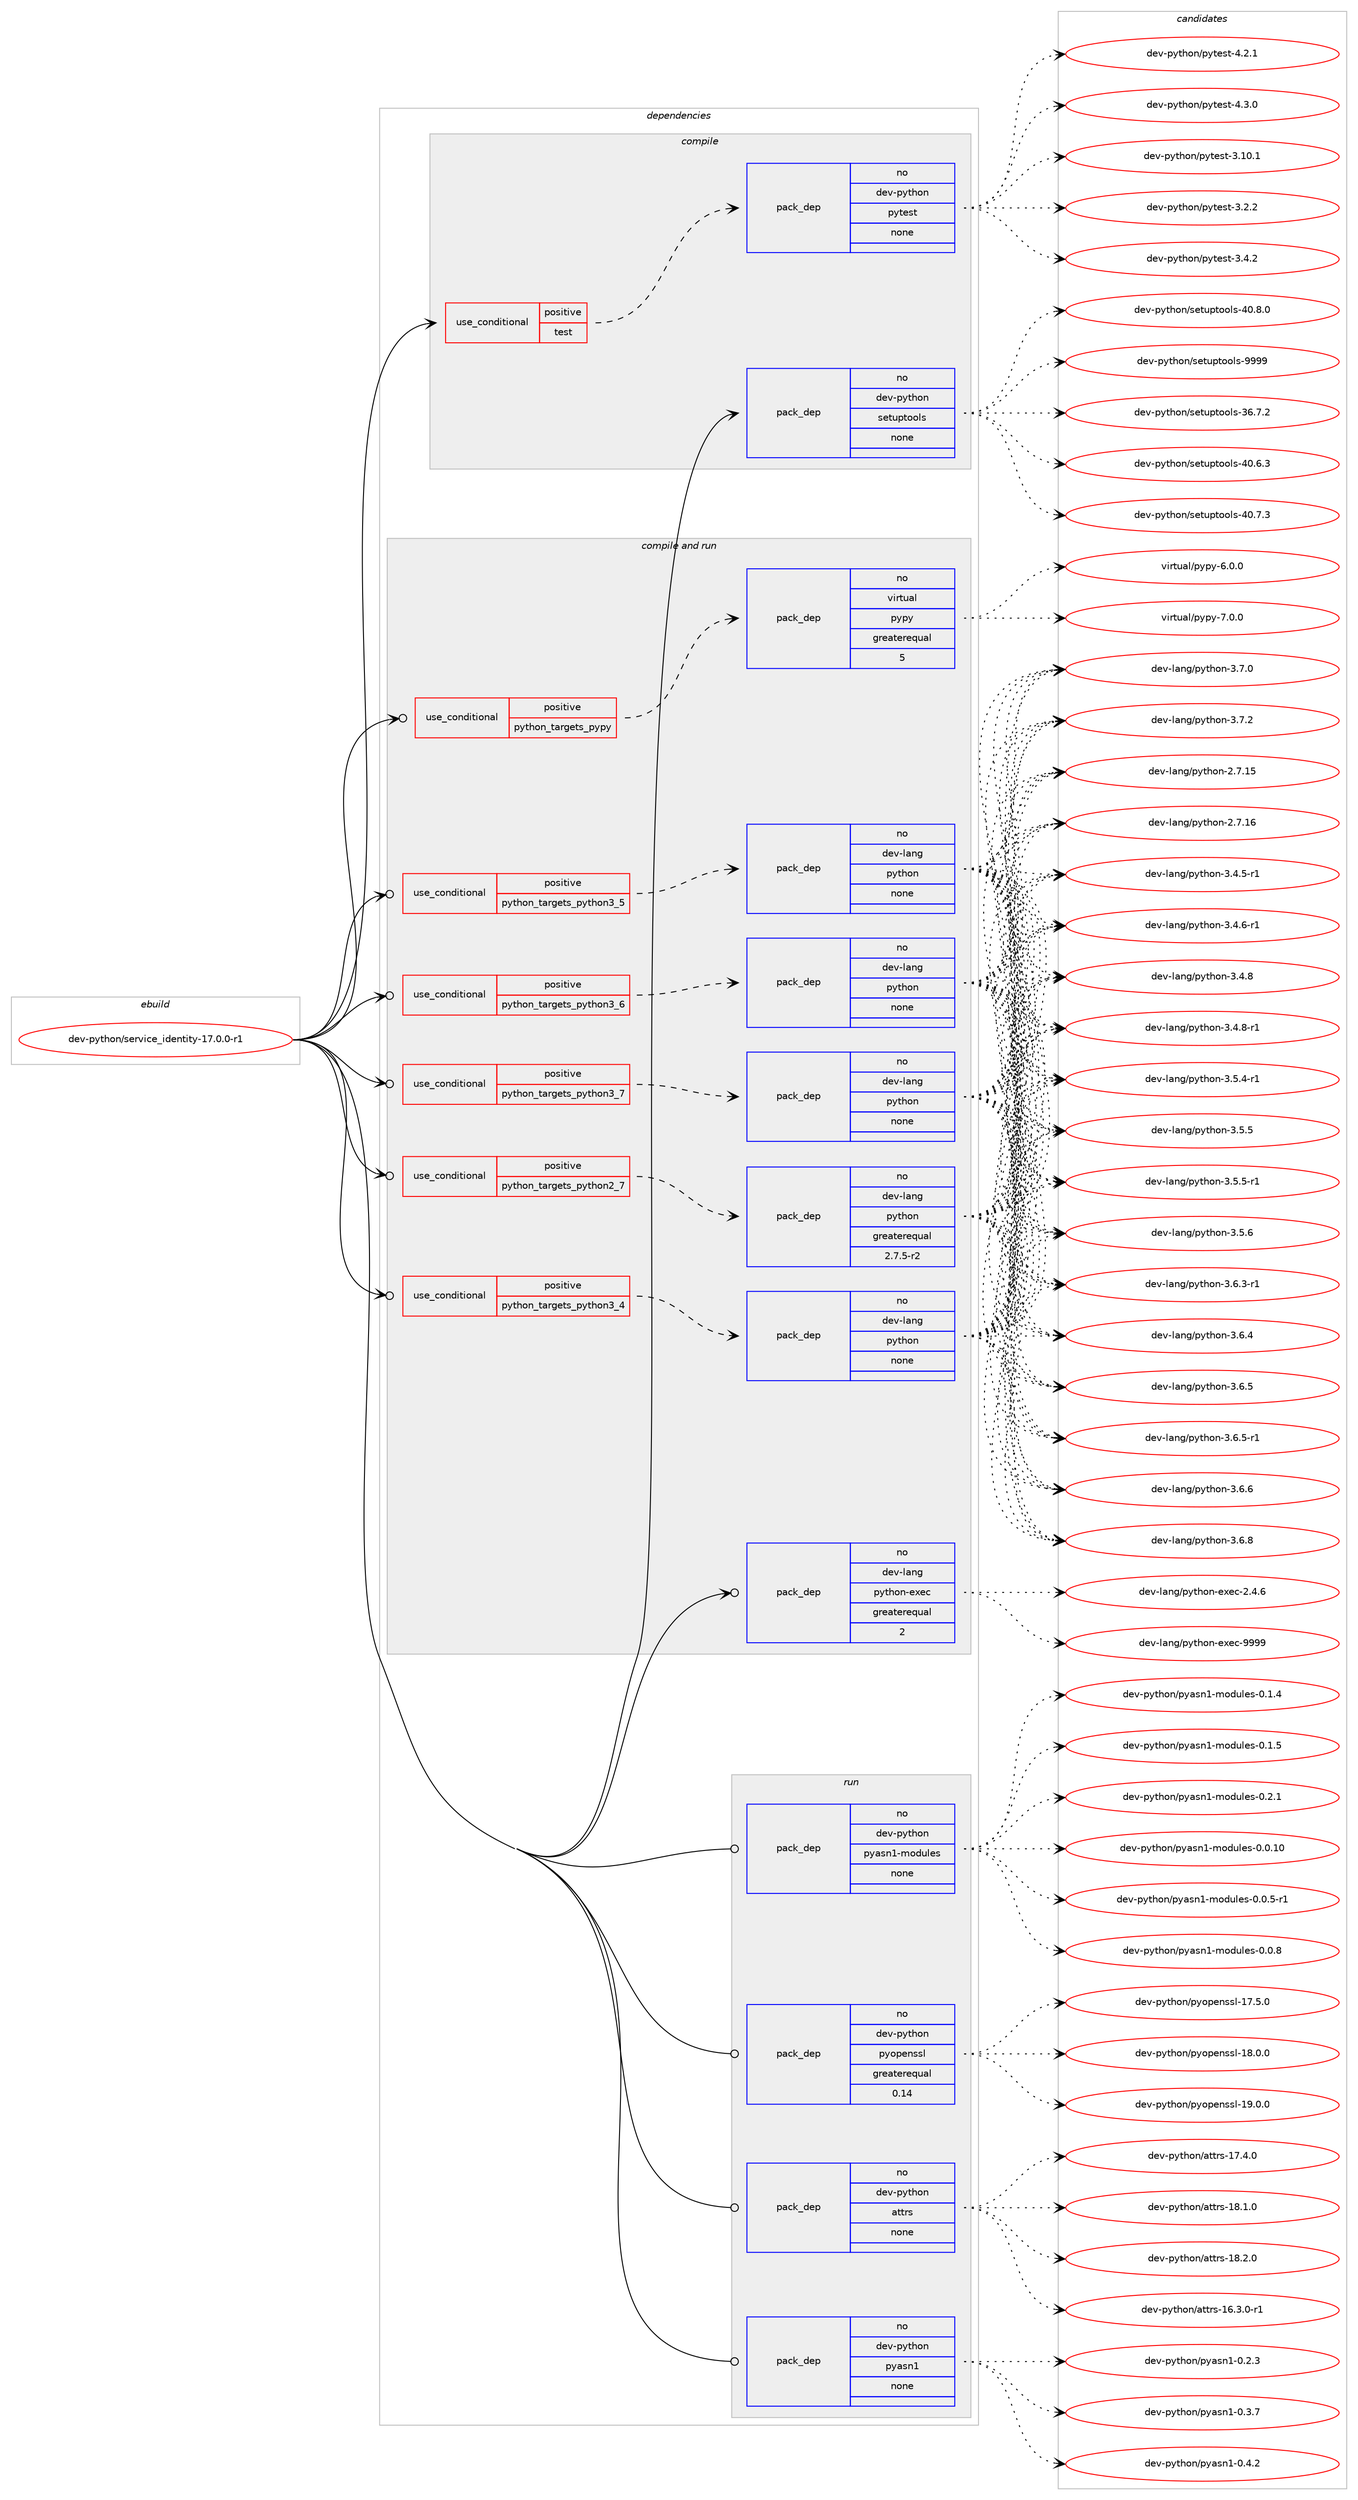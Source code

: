 digraph prolog {

# *************
# Graph options
# *************

newrank=true;
concentrate=true;
compound=true;
graph [rankdir=LR,fontname=Helvetica,fontsize=10,ranksep=1.5];#, ranksep=2.5, nodesep=0.2];
edge  [arrowhead=vee];
node  [fontname=Helvetica,fontsize=10];

# **********
# The ebuild
# **********

subgraph cluster_leftcol {
color=gray;
rank=same;
label=<<i>ebuild</i>>;
id [label="dev-python/service_identity-17.0.0-r1", color=red, width=4, href="../dev-python/service_identity-17.0.0-r1.svg"];
}

# ****************
# The dependencies
# ****************

subgraph cluster_midcol {
color=gray;
label=<<i>dependencies</i>>;
subgraph cluster_compile {
fillcolor="#eeeeee";
style=filled;
label=<<i>compile</i>>;
subgraph cond384408 {
dependency1440677 [label=<<TABLE BORDER="0" CELLBORDER="1" CELLSPACING="0" CELLPADDING="4"><TR><TD ROWSPAN="3" CELLPADDING="10">use_conditional</TD></TR><TR><TD>positive</TD></TR><TR><TD>test</TD></TR></TABLE>>, shape=none, color=red];
subgraph pack1032907 {
dependency1440678 [label=<<TABLE BORDER="0" CELLBORDER="1" CELLSPACING="0" CELLPADDING="4" WIDTH="220"><TR><TD ROWSPAN="6" CELLPADDING="30">pack_dep</TD></TR><TR><TD WIDTH="110">no</TD></TR><TR><TD>dev-python</TD></TR><TR><TD>pytest</TD></TR><TR><TD>none</TD></TR><TR><TD></TD></TR></TABLE>>, shape=none, color=blue];
}
dependency1440677:e -> dependency1440678:w [weight=20,style="dashed",arrowhead="vee"];
}
id:e -> dependency1440677:w [weight=20,style="solid",arrowhead="vee"];
subgraph pack1032908 {
dependency1440679 [label=<<TABLE BORDER="0" CELLBORDER="1" CELLSPACING="0" CELLPADDING="4" WIDTH="220"><TR><TD ROWSPAN="6" CELLPADDING="30">pack_dep</TD></TR><TR><TD WIDTH="110">no</TD></TR><TR><TD>dev-python</TD></TR><TR><TD>setuptools</TD></TR><TR><TD>none</TD></TR><TR><TD></TD></TR></TABLE>>, shape=none, color=blue];
}
id:e -> dependency1440679:w [weight=20,style="solid",arrowhead="vee"];
}
subgraph cluster_compileandrun {
fillcolor="#eeeeee";
style=filled;
label=<<i>compile and run</i>>;
subgraph cond384409 {
dependency1440680 [label=<<TABLE BORDER="0" CELLBORDER="1" CELLSPACING="0" CELLPADDING="4"><TR><TD ROWSPAN="3" CELLPADDING="10">use_conditional</TD></TR><TR><TD>positive</TD></TR><TR><TD>python_targets_pypy</TD></TR></TABLE>>, shape=none, color=red];
subgraph pack1032909 {
dependency1440681 [label=<<TABLE BORDER="0" CELLBORDER="1" CELLSPACING="0" CELLPADDING="4" WIDTH="220"><TR><TD ROWSPAN="6" CELLPADDING="30">pack_dep</TD></TR><TR><TD WIDTH="110">no</TD></TR><TR><TD>virtual</TD></TR><TR><TD>pypy</TD></TR><TR><TD>greaterequal</TD></TR><TR><TD>5</TD></TR></TABLE>>, shape=none, color=blue];
}
dependency1440680:e -> dependency1440681:w [weight=20,style="dashed",arrowhead="vee"];
}
id:e -> dependency1440680:w [weight=20,style="solid",arrowhead="odotvee"];
subgraph cond384410 {
dependency1440682 [label=<<TABLE BORDER="0" CELLBORDER="1" CELLSPACING="0" CELLPADDING="4"><TR><TD ROWSPAN="3" CELLPADDING="10">use_conditional</TD></TR><TR><TD>positive</TD></TR><TR><TD>python_targets_python2_7</TD></TR></TABLE>>, shape=none, color=red];
subgraph pack1032910 {
dependency1440683 [label=<<TABLE BORDER="0" CELLBORDER="1" CELLSPACING="0" CELLPADDING="4" WIDTH="220"><TR><TD ROWSPAN="6" CELLPADDING="30">pack_dep</TD></TR><TR><TD WIDTH="110">no</TD></TR><TR><TD>dev-lang</TD></TR><TR><TD>python</TD></TR><TR><TD>greaterequal</TD></TR><TR><TD>2.7.5-r2</TD></TR></TABLE>>, shape=none, color=blue];
}
dependency1440682:e -> dependency1440683:w [weight=20,style="dashed",arrowhead="vee"];
}
id:e -> dependency1440682:w [weight=20,style="solid",arrowhead="odotvee"];
subgraph cond384411 {
dependency1440684 [label=<<TABLE BORDER="0" CELLBORDER="1" CELLSPACING="0" CELLPADDING="4"><TR><TD ROWSPAN="3" CELLPADDING="10">use_conditional</TD></TR><TR><TD>positive</TD></TR><TR><TD>python_targets_python3_4</TD></TR></TABLE>>, shape=none, color=red];
subgraph pack1032911 {
dependency1440685 [label=<<TABLE BORDER="0" CELLBORDER="1" CELLSPACING="0" CELLPADDING="4" WIDTH="220"><TR><TD ROWSPAN="6" CELLPADDING="30">pack_dep</TD></TR><TR><TD WIDTH="110">no</TD></TR><TR><TD>dev-lang</TD></TR><TR><TD>python</TD></TR><TR><TD>none</TD></TR><TR><TD></TD></TR></TABLE>>, shape=none, color=blue];
}
dependency1440684:e -> dependency1440685:w [weight=20,style="dashed",arrowhead="vee"];
}
id:e -> dependency1440684:w [weight=20,style="solid",arrowhead="odotvee"];
subgraph cond384412 {
dependency1440686 [label=<<TABLE BORDER="0" CELLBORDER="1" CELLSPACING="0" CELLPADDING="4"><TR><TD ROWSPAN="3" CELLPADDING="10">use_conditional</TD></TR><TR><TD>positive</TD></TR><TR><TD>python_targets_python3_5</TD></TR></TABLE>>, shape=none, color=red];
subgraph pack1032912 {
dependency1440687 [label=<<TABLE BORDER="0" CELLBORDER="1" CELLSPACING="0" CELLPADDING="4" WIDTH="220"><TR><TD ROWSPAN="6" CELLPADDING="30">pack_dep</TD></TR><TR><TD WIDTH="110">no</TD></TR><TR><TD>dev-lang</TD></TR><TR><TD>python</TD></TR><TR><TD>none</TD></TR><TR><TD></TD></TR></TABLE>>, shape=none, color=blue];
}
dependency1440686:e -> dependency1440687:w [weight=20,style="dashed",arrowhead="vee"];
}
id:e -> dependency1440686:w [weight=20,style="solid",arrowhead="odotvee"];
subgraph cond384413 {
dependency1440688 [label=<<TABLE BORDER="0" CELLBORDER="1" CELLSPACING="0" CELLPADDING="4"><TR><TD ROWSPAN="3" CELLPADDING="10">use_conditional</TD></TR><TR><TD>positive</TD></TR><TR><TD>python_targets_python3_6</TD></TR></TABLE>>, shape=none, color=red];
subgraph pack1032913 {
dependency1440689 [label=<<TABLE BORDER="0" CELLBORDER="1" CELLSPACING="0" CELLPADDING="4" WIDTH="220"><TR><TD ROWSPAN="6" CELLPADDING="30">pack_dep</TD></TR><TR><TD WIDTH="110">no</TD></TR><TR><TD>dev-lang</TD></TR><TR><TD>python</TD></TR><TR><TD>none</TD></TR><TR><TD></TD></TR></TABLE>>, shape=none, color=blue];
}
dependency1440688:e -> dependency1440689:w [weight=20,style="dashed",arrowhead="vee"];
}
id:e -> dependency1440688:w [weight=20,style="solid",arrowhead="odotvee"];
subgraph cond384414 {
dependency1440690 [label=<<TABLE BORDER="0" CELLBORDER="1" CELLSPACING="0" CELLPADDING="4"><TR><TD ROWSPAN="3" CELLPADDING="10">use_conditional</TD></TR><TR><TD>positive</TD></TR><TR><TD>python_targets_python3_7</TD></TR></TABLE>>, shape=none, color=red];
subgraph pack1032914 {
dependency1440691 [label=<<TABLE BORDER="0" CELLBORDER="1" CELLSPACING="0" CELLPADDING="4" WIDTH="220"><TR><TD ROWSPAN="6" CELLPADDING="30">pack_dep</TD></TR><TR><TD WIDTH="110">no</TD></TR><TR><TD>dev-lang</TD></TR><TR><TD>python</TD></TR><TR><TD>none</TD></TR><TR><TD></TD></TR></TABLE>>, shape=none, color=blue];
}
dependency1440690:e -> dependency1440691:w [weight=20,style="dashed",arrowhead="vee"];
}
id:e -> dependency1440690:w [weight=20,style="solid",arrowhead="odotvee"];
subgraph pack1032915 {
dependency1440692 [label=<<TABLE BORDER="0" CELLBORDER="1" CELLSPACING="0" CELLPADDING="4" WIDTH="220"><TR><TD ROWSPAN="6" CELLPADDING="30">pack_dep</TD></TR><TR><TD WIDTH="110">no</TD></TR><TR><TD>dev-lang</TD></TR><TR><TD>python-exec</TD></TR><TR><TD>greaterequal</TD></TR><TR><TD>2</TD></TR></TABLE>>, shape=none, color=blue];
}
id:e -> dependency1440692:w [weight=20,style="solid",arrowhead="odotvee"];
}
subgraph cluster_run {
fillcolor="#eeeeee";
style=filled;
label=<<i>run</i>>;
subgraph pack1032916 {
dependency1440693 [label=<<TABLE BORDER="0" CELLBORDER="1" CELLSPACING="0" CELLPADDING="4" WIDTH="220"><TR><TD ROWSPAN="6" CELLPADDING="30">pack_dep</TD></TR><TR><TD WIDTH="110">no</TD></TR><TR><TD>dev-python</TD></TR><TR><TD>attrs</TD></TR><TR><TD>none</TD></TR><TR><TD></TD></TR></TABLE>>, shape=none, color=blue];
}
id:e -> dependency1440693:w [weight=20,style="solid",arrowhead="odot"];
subgraph pack1032917 {
dependency1440694 [label=<<TABLE BORDER="0" CELLBORDER="1" CELLSPACING="0" CELLPADDING="4" WIDTH="220"><TR><TD ROWSPAN="6" CELLPADDING="30">pack_dep</TD></TR><TR><TD WIDTH="110">no</TD></TR><TR><TD>dev-python</TD></TR><TR><TD>pyasn1</TD></TR><TR><TD>none</TD></TR><TR><TD></TD></TR></TABLE>>, shape=none, color=blue];
}
id:e -> dependency1440694:w [weight=20,style="solid",arrowhead="odot"];
subgraph pack1032918 {
dependency1440695 [label=<<TABLE BORDER="0" CELLBORDER="1" CELLSPACING="0" CELLPADDING="4" WIDTH="220"><TR><TD ROWSPAN="6" CELLPADDING="30">pack_dep</TD></TR><TR><TD WIDTH="110">no</TD></TR><TR><TD>dev-python</TD></TR><TR><TD>pyasn1-modules</TD></TR><TR><TD>none</TD></TR><TR><TD></TD></TR></TABLE>>, shape=none, color=blue];
}
id:e -> dependency1440695:w [weight=20,style="solid",arrowhead="odot"];
subgraph pack1032919 {
dependency1440696 [label=<<TABLE BORDER="0" CELLBORDER="1" CELLSPACING="0" CELLPADDING="4" WIDTH="220"><TR><TD ROWSPAN="6" CELLPADDING="30">pack_dep</TD></TR><TR><TD WIDTH="110">no</TD></TR><TR><TD>dev-python</TD></TR><TR><TD>pyopenssl</TD></TR><TR><TD>greaterequal</TD></TR><TR><TD>0.14</TD></TR></TABLE>>, shape=none, color=blue];
}
id:e -> dependency1440696:w [weight=20,style="solid",arrowhead="odot"];
}
}

# **************
# The candidates
# **************

subgraph cluster_choices {
rank=same;
color=gray;
label=<<i>candidates</i>>;

subgraph choice1032907 {
color=black;
nodesep=1;
choice100101118451121211161041111104711212111610111511645514649484649 [label="dev-python/pytest-3.10.1", color=red, width=4,href="../dev-python/pytest-3.10.1.svg"];
choice1001011184511212111610411111047112121116101115116455146504650 [label="dev-python/pytest-3.2.2", color=red, width=4,href="../dev-python/pytest-3.2.2.svg"];
choice1001011184511212111610411111047112121116101115116455146524650 [label="dev-python/pytest-3.4.2", color=red, width=4,href="../dev-python/pytest-3.4.2.svg"];
choice1001011184511212111610411111047112121116101115116455246504649 [label="dev-python/pytest-4.2.1", color=red, width=4,href="../dev-python/pytest-4.2.1.svg"];
choice1001011184511212111610411111047112121116101115116455246514648 [label="dev-python/pytest-4.3.0", color=red, width=4,href="../dev-python/pytest-4.3.0.svg"];
dependency1440678:e -> choice100101118451121211161041111104711212111610111511645514649484649:w [style=dotted,weight="100"];
dependency1440678:e -> choice1001011184511212111610411111047112121116101115116455146504650:w [style=dotted,weight="100"];
dependency1440678:e -> choice1001011184511212111610411111047112121116101115116455146524650:w [style=dotted,weight="100"];
dependency1440678:e -> choice1001011184511212111610411111047112121116101115116455246504649:w [style=dotted,weight="100"];
dependency1440678:e -> choice1001011184511212111610411111047112121116101115116455246514648:w [style=dotted,weight="100"];
}
subgraph choice1032908 {
color=black;
nodesep=1;
choice100101118451121211161041111104711510111611711211611111110811545515446554650 [label="dev-python/setuptools-36.7.2", color=red, width=4,href="../dev-python/setuptools-36.7.2.svg"];
choice100101118451121211161041111104711510111611711211611111110811545524846544651 [label="dev-python/setuptools-40.6.3", color=red, width=4,href="../dev-python/setuptools-40.6.3.svg"];
choice100101118451121211161041111104711510111611711211611111110811545524846554651 [label="dev-python/setuptools-40.7.3", color=red, width=4,href="../dev-python/setuptools-40.7.3.svg"];
choice100101118451121211161041111104711510111611711211611111110811545524846564648 [label="dev-python/setuptools-40.8.0", color=red, width=4,href="../dev-python/setuptools-40.8.0.svg"];
choice10010111845112121116104111110471151011161171121161111111081154557575757 [label="dev-python/setuptools-9999", color=red, width=4,href="../dev-python/setuptools-9999.svg"];
dependency1440679:e -> choice100101118451121211161041111104711510111611711211611111110811545515446554650:w [style=dotted,weight="100"];
dependency1440679:e -> choice100101118451121211161041111104711510111611711211611111110811545524846544651:w [style=dotted,weight="100"];
dependency1440679:e -> choice100101118451121211161041111104711510111611711211611111110811545524846554651:w [style=dotted,weight="100"];
dependency1440679:e -> choice100101118451121211161041111104711510111611711211611111110811545524846564648:w [style=dotted,weight="100"];
dependency1440679:e -> choice10010111845112121116104111110471151011161171121161111111081154557575757:w [style=dotted,weight="100"];
}
subgraph choice1032909 {
color=black;
nodesep=1;
choice1181051141161179710847112121112121455446484648 [label="virtual/pypy-6.0.0", color=red, width=4,href="../virtual/pypy-6.0.0.svg"];
choice1181051141161179710847112121112121455546484648 [label="virtual/pypy-7.0.0", color=red, width=4,href="../virtual/pypy-7.0.0.svg"];
dependency1440681:e -> choice1181051141161179710847112121112121455446484648:w [style=dotted,weight="100"];
dependency1440681:e -> choice1181051141161179710847112121112121455546484648:w [style=dotted,weight="100"];
}
subgraph choice1032910 {
color=black;
nodesep=1;
choice10010111845108971101034711212111610411111045504655464953 [label="dev-lang/python-2.7.15", color=red, width=4,href="../dev-lang/python-2.7.15.svg"];
choice10010111845108971101034711212111610411111045504655464954 [label="dev-lang/python-2.7.16", color=red, width=4,href="../dev-lang/python-2.7.16.svg"];
choice1001011184510897110103471121211161041111104551465246534511449 [label="dev-lang/python-3.4.5-r1", color=red, width=4,href="../dev-lang/python-3.4.5-r1.svg"];
choice1001011184510897110103471121211161041111104551465246544511449 [label="dev-lang/python-3.4.6-r1", color=red, width=4,href="../dev-lang/python-3.4.6-r1.svg"];
choice100101118451089711010347112121116104111110455146524656 [label="dev-lang/python-3.4.8", color=red, width=4,href="../dev-lang/python-3.4.8.svg"];
choice1001011184510897110103471121211161041111104551465246564511449 [label="dev-lang/python-3.4.8-r1", color=red, width=4,href="../dev-lang/python-3.4.8-r1.svg"];
choice1001011184510897110103471121211161041111104551465346524511449 [label="dev-lang/python-3.5.4-r1", color=red, width=4,href="../dev-lang/python-3.5.4-r1.svg"];
choice100101118451089711010347112121116104111110455146534653 [label="dev-lang/python-3.5.5", color=red, width=4,href="../dev-lang/python-3.5.5.svg"];
choice1001011184510897110103471121211161041111104551465346534511449 [label="dev-lang/python-3.5.5-r1", color=red, width=4,href="../dev-lang/python-3.5.5-r1.svg"];
choice100101118451089711010347112121116104111110455146534654 [label="dev-lang/python-3.5.6", color=red, width=4,href="../dev-lang/python-3.5.6.svg"];
choice1001011184510897110103471121211161041111104551465446514511449 [label="dev-lang/python-3.6.3-r1", color=red, width=4,href="../dev-lang/python-3.6.3-r1.svg"];
choice100101118451089711010347112121116104111110455146544652 [label="dev-lang/python-3.6.4", color=red, width=4,href="../dev-lang/python-3.6.4.svg"];
choice100101118451089711010347112121116104111110455146544653 [label="dev-lang/python-3.6.5", color=red, width=4,href="../dev-lang/python-3.6.5.svg"];
choice1001011184510897110103471121211161041111104551465446534511449 [label="dev-lang/python-3.6.5-r1", color=red, width=4,href="../dev-lang/python-3.6.5-r1.svg"];
choice100101118451089711010347112121116104111110455146544654 [label="dev-lang/python-3.6.6", color=red, width=4,href="../dev-lang/python-3.6.6.svg"];
choice100101118451089711010347112121116104111110455146544656 [label="dev-lang/python-3.6.8", color=red, width=4,href="../dev-lang/python-3.6.8.svg"];
choice100101118451089711010347112121116104111110455146554648 [label="dev-lang/python-3.7.0", color=red, width=4,href="../dev-lang/python-3.7.0.svg"];
choice100101118451089711010347112121116104111110455146554650 [label="dev-lang/python-3.7.2", color=red, width=4,href="../dev-lang/python-3.7.2.svg"];
dependency1440683:e -> choice10010111845108971101034711212111610411111045504655464953:w [style=dotted,weight="100"];
dependency1440683:e -> choice10010111845108971101034711212111610411111045504655464954:w [style=dotted,weight="100"];
dependency1440683:e -> choice1001011184510897110103471121211161041111104551465246534511449:w [style=dotted,weight="100"];
dependency1440683:e -> choice1001011184510897110103471121211161041111104551465246544511449:w [style=dotted,weight="100"];
dependency1440683:e -> choice100101118451089711010347112121116104111110455146524656:w [style=dotted,weight="100"];
dependency1440683:e -> choice1001011184510897110103471121211161041111104551465246564511449:w [style=dotted,weight="100"];
dependency1440683:e -> choice1001011184510897110103471121211161041111104551465346524511449:w [style=dotted,weight="100"];
dependency1440683:e -> choice100101118451089711010347112121116104111110455146534653:w [style=dotted,weight="100"];
dependency1440683:e -> choice1001011184510897110103471121211161041111104551465346534511449:w [style=dotted,weight="100"];
dependency1440683:e -> choice100101118451089711010347112121116104111110455146534654:w [style=dotted,weight="100"];
dependency1440683:e -> choice1001011184510897110103471121211161041111104551465446514511449:w [style=dotted,weight="100"];
dependency1440683:e -> choice100101118451089711010347112121116104111110455146544652:w [style=dotted,weight="100"];
dependency1440683:e -> choice100101118451089711010347112121116104111110455146544653:w [style=dotted,weight="100"];
dependency1440683:e -> choice1001011184510897110103471121211161041111104551465446534511449:w [style=dotted,weight="100"];
dependency1440683:e -> choice100101118451089711010347112121116104111110455146544654:w [style=dotted,weight="100"];
dependency1440683:e -> choice100101118451089711010347112121116104111110455146544656:w [style=dotted,weight="100"];
dependency1440683:e -> choice100101118451089711010347112121116104111110455146554648:w [style=dotted,weight="100"];
dependency1440683:e -> choice100101118451089711010347112121116104111110455146554650:w [style=dotted,weight="100"];
}
subgraph choice1032911 {
color=black;
nodesep=1;
choice10010111845108971101034711212111610411111045504655464953 [label="dev-lang/python-2.7.15", color=red, width=4,href="../dev-lang/python-2.7.15.svg"];
choice10010111845108971101034711212111610411111045504655464954 [label="dev-lang/python-2.7.16", color=red, width=4,href="../dev-lang/python-2.7.16.svg"];
choice1001011184510897110103471121211161041111104551465246534511449 [label="dev-lang/python-3.4.5-r1", color=red, width=4,href="../dev-lang/python-3.4.5-r1.svg"];
choice1001011184510897110103471121211161041111104551465246544511449 [label="dev-lang/python-3.4.6-r1", color=red, width=4,href="../dev-lang/python-3.4.6-r1.svg"];
choice100101118451089711010347112121116104111110455146524656 [label="dev-lang/python-3.4.8", color=red, width=4,href="../dev-lang/python-3.4.8.svg"];
choice1001011184510897110103471121211161041111104551465246564511449 [label="dev-lang/python-3.4.8-r1", color=red, width=4,href="../dev-lang/python-3.4.8-r1.svg"];
choice1001011184510897110103471121211161041111104551465346524511449 [label="dev-lang/python-3.5.4-r1", color=red, width=4,href="../dev-lang/python-3.5.4-r1.svg"];
choice100101118451089711010347112121116104111110455146534653 [label="dev-lang/python-3.5.5", color=red, width=4,href="../dev-lang/python-3.5.5.svg"];
choice1001011184510897110103471121211161041111104551465346534511449 [label="dev-lang/python-3.5.5-r1", color=red, width=4,href="../dev-lang/python-3.5.5-r1.svg"];
choice100101118451089711010347112121116104111110455146534654 [label="dev-lang/python-3.5.6", color=red, width=4,href="../dev-lang/python-3.5.6.svg"];
choice1001011184510897110103471121211161041111104551465446514511449 [label="dev-lang/python-3.6.3-r1", color=red, width=4,href="../dev-lang/python-3.6.3-r1.svg"];
choice100101118451089711010347112121116104111110455146544652 [label="dev-lang/python-3.6.4", color=red, width=4,href="../dev-lang/python-3.6.4.svg"];
choice100101118451089711010347112121116104111110455146544653 [label="dev-lang/python-3.6.5", color=red, width=4,href="../dev-lang/python-3.6.5.svg"];
choice1001011184510897110103471121211161041111104551465446534511449 [label="dev-lang/python-3.6.5-r1", color=red, width=4,href="../dev-lang/python-3.6.5-r1.svg"];
choice100101118451089711010347112121116104111110455146544654 [label="dev-lang/python-3.6.6", color=red, width=4,href="../dev-lang/python-3.6.6.svg"];
choice100101118451089711010347112121116104111110455146544656 [label="dev-lang/python-3.6.8", color=red, width=4,href="../dev-lang/python-3.6.8.svg"];
choice100101118451089711010347112121116104111110455146554648 [label="dev-lang/python-3.7.0", color=red, width=4,href="../dev-lang/python-3.7.0.svg"];
choice100101118451089711010347112121116104111110455146554650 [label="dev-lang/python-3.7.2", color=red, width=4,href="../dev-lang/python-3.7.2.svg"];
dependency1440685:e -> choice10010111845108971101034711212111610411111045504655464953:w [style=dotted,weight="100"];
dependency1440685:e -> choice10010111845108971101034711212111610411111045504655464954:w [style=dotted,weight="100"];
dependency1440685:e -> choice1001011184510897110103471121211161041111104551465246534511449:w [style=dotted,weight="100"];
dependency1440685:e -> choice1001011184510897110103471121211161041111104551465246544511449:w [style=dotted,weight="100"];
dependency1440685:e -> choice100101118451089711010347112121116104111110455146524656:w [style=dotted,weight="100"];
dependency1440685:e -> choice1001011184510897110103471121211161041111104551465246564511449:w [style=dotted,weight="100"];
dependency1440685:e -> choice1001011184510897110103471121211161041111104551465346524511449:w [style=dotted,weight="100"];
dependency1440685:e -> choice100101118451089711010347112121116104111110455146534653:w [style=dotted,weight="100"];
dependency1440685:e -> choice1001011184510897110103471121211161041111104551465346534511449:w [style=dotted,weight="100"];
dependency1440685:e -> choice100101118451089711010347112121116104111110455146534654:w [style=dotted,weight="100"];
dependency1440685:e -> choice1001011184510897110103471121211161041111104551465446514511449:w [style=dotted,weight="100"];
dependency1440685:e -> choice100101118451089711010347112121116104111110455146544652:w [style=dotted,weight="100"];
dependency1440685:e -> choice100101118451089711010347112121116104111110455146544653:w [style=dotted,weight="100"];
dependency1440685:e -> choice1001011184510897110103471121211161041111104551465446534511449:w [style=dotted,weight="100"];
dependency1440685:e -> choice100101118451089711010347112121116104111110455146544654:w [style=dotted,weight="100"];
dependency1440685:e -> choice100101118451089711010347112121116104111110455146544656:w [style=dotted,weight="100"];
dependency1440685:e -> choice100101118451089711010347112121116104111110455146554648:w [style=dotted,weight="100"];
dependency1440685:e -> choice100101118451089711010347112121116104111110455146554650:w [style=dotted,weight="100"];
}
subgraph choice1032912 {
color=black;
nodesep=1;
choice10010111845108971101034711212111610411111045504655464953 [label="dev-lang/python-2.7.15", color=red, width=4,href="../dev-lang/python-2.7.15.svg"];
choice10010111845108971101034711212111610411111045504655464954 [label="dev-lang/python-2.7.16", color=red, width=4,href="../dev-lang/python-2.7.16.svg"];
choice1001011184510897110103471121211161041111104551465246534511449 [label="dev-lang/python-3.4.5-r1", color=red, width=4,href="../dev-lang/python-3.4.5-r1.svg"];
choice1001011184510897110103471121211161041111104551465246544511449 [label="dev-lang/python-3.4.6-r1", color=red, width=4,href="../dev-lang/python-3.4.6-r1.svg"];
choice100101118451089711010347112121116104111110455146524656 [label="dev-lang/python-3.4.8", color=red, width=4,href="../dev-lang/python-3.4.8.svg"];
choice1001011184510897110103471121211161041111104551465246564511449 [label="dev-lang/python-3.4.8-r1", color=red, width=4,href="../dev-lang/python-3.4.8-r1.svg"];
choice1001011184510897110103471121211161041111104551465346524511449 [label="dev-lang/python-3.5.4-r1", color=red, width=4,href="../dev-lang/python-3.5.4-r1.svg"];
choice100101118451089711010347112121116104111110455146534653 [label="dev-lang/python-3.5.5", color=red, width=4,href="../dev-lang/python-3.5.5.svg"];
choice1001011184510897110103471121211161041111104551465346534511449 [label="dev-lang/python-3.5.5-r1", color=red, width=4,href="../dev-lang/python-3.5.5-r1.svg"];
choice100101118451089711010347112121116104111110455146534654 [label="dev-lang/python-3.5.6", color=red, width=4,href="../dev-lang/python-3.5.6.svg"];
choice1001011184510897110103471121211161041111104551465446514511449 [label="dev-lang/python-3.6.3-r1", color=red, width=4,href="../dev-lang/python-3.6.3-r1.svg"];
choice100101118451089711010347112121116104111110455146544652 [label="dev-lang/python-3.6.4", color=red, width=4,href="../dev-lang/python-3.6.4.svg"];
choice100101118451089711010347112121116104111110455146544653 [label="dev-lang/python-3.6.5", color=red, width=4,href="../dev-lang/python-3.6.5.svg"];
choice1001011184510897110103471121211161041111104551465446534511449 [label="dev-lang/python-3.6.5-r1", color=red, width=4,href="../dev-lang/python-3.6.5-r1.svg"];
choice100101118451089711010347112121116104111110455146544654 [label="dev-lang/python-3.6.6", color=red, width=4,href="../dev-lang/python-3.6.6.svg"];
choice100101118451089711010347112121116104111110455146544656 [label="dev-lang/python-3.6.8", color=red, width=4,href="../dev-lang/python-3.6.8.svg"];
choice100101118451089711010347112121116104111110455146554648 [label="dev-lang/python-3.7.0", color=red, width=4,href="../dev-lang/python-3.7.0.svg"];
choice100101118451089711010347112121116104111110455146554650 [label="dev-lang/python-3.7.2", color=red, width=4,href="../dev-lang/python-3.7.2.svg"];
dependency1440687:e -> choice10010111845108971101034711212111610411111045504655464953:w [style=dotted,weight="100"];
dependency1440687:e -> choice10010111845108971101034711212111610411111045504655464954:w [style=dotted,weight="100"];
dependency1440687:e -> choice1001011184510897110103471121211161041111104551465246534511449:w [style=dotted,weight="100"];
dependency1440687:e -> choice1001011184510897110103471121211161041111104551465246544511449:w [style=dotted,weight="100"];
dependency1440687:e -> choice100101118451089711010347112121116104111110455146524656:w [style=dotted,weight="100"];
dependency1440687:e -> choice1001011184510897110103471121211161041111104551465246564511449:w [style=dotted,weight="100"];
dependency1440687:e -> choice1001011184510897110103471121211161041111104551465346524511449:w [style=dotted,weight="100"];
dependency1440687:e -> choice100101118451089711010347112121116104111110455146534653:w [style=dotted,weight="100"];
dependency1440687:e -> choice1001011184510897110103471121211161041111104551465346534511449:w [style=dotted,weight="100"];
dependency1440687:e -> choice100101118451089711010347112121116104111110455146534654:w [style=dotted,weight="100"];
dependency1440687:e -> choice1001011184510897110103471121211161041111104551465446514511449:w [style=dotted,weight="100"];
dependency1440687:e -> choice100101118451089711010347112121116104111110455146544652:w [style=dotted,weight="100"];
dependency1440687:e -> choice100101118451089711010347112121116104111110455146544653:w [style=dotted,weight="100"];
dependency1440687:e -> choice1001011184510897110103471121211161041111104551465446534511449:w [style=dotted,weight="100"];
dependency1440687:e -> choice100101118451089711010347112121116104111110455146544654:w [style=dotted,weight="100"];
dependency1440687:e -> choice100101118451089711010347112121116104111110455146544656:w [style=dotted,weight="100"];
dependency1440687:e -> choice100101118451089711010347112121116104111110455146554648:w [style=dotted,weight="100"];
dependency1440687:e -> choice100101118451089711010347112121116104111110455146554650:w [style=dotted,weight="100"];
}
subgraph choice1032913 {
color=black;
nodesep=1;
choice10010111845108971101034711212111610411111045504655464953 [label="dev-lang/python-2.7.15", color=red, width=4,href="../dev-lang/python-2.7.15.svg"];
choice10010111845108971101034711212111610411111045504655464954 [label="dev-lang/python-2.7.16", color=red, width=4,href="../dev-lang/python-2.7.16.svg"];
choice1001011184510897110103471121211161041111104551465246534511449 [label="dev-lang/python-3.4.5-r1", color=red, width=4,href="../dev-lang/python-3.4.5-r1.svg"];
choice1001011184510897110103471121211161041111104551465246544511449 [label="dev-lang/python-3.4.6-r1", color=red, width=4,href="../dev-lang/python-3.4.6-r1.svg"];
choice100101118451089711010347112121116104111110455146524656 [label="dev-lang/python-3.4.8", color=red, width=4,href="../dev-lang/python-3.4.8.svg"];
choice1001011184510897110103471121211161041111104551465246564511449 [label="dev-lang/python-3.4.8-r1", color=red, width=4,href="../dev-lang/python-3.4.8-r1.svg"];
choice1001011184510897110103471121211161041111104551465346524511449 [label="dev-lang/python-3.5.4-r1", color=red, width=4,href="../dev-lang/python-3.5.4-r1.svg"];
choice100101118451089711010347112121116104111110455146534653 [label="dev-lang/python-3.5.5", color=red, width=4,href="../dev-lang/python-3.5.5.svg"];
choice1001011184510897110103471121211161041111104551465346534511449 [label="dev-lang/python-3.5.5-r1", color=red, width=4,href="../dev-lang/python-3.5.5-r1.svg"];
choice100101118451089711010347112121116104111110455146534654 [label="dev-lang/python-3.5.6", color=red, width=4,href="../dev-lang/python-3.5.6.svg"];
choice1001011184510897110103471121211161041111104551465446514511449 [label="dev-lang/python-3.6.3-r1", color=red, width=4,href="../dev-lang/python-3.6.3-r1.svg"];
choice100101118451089711010347112121116104111110455146544652 [label="dev-lang/python-3.6.4", color=red, width=4,href="../dev-lang/python-3.6.4.svg"];
choice100101118451089711010347112121116104111110455146544653 [label="dev-lang/python-3.6.5", color=red, width=4,href="../dev-lang/python-3.6.5.svg"];
choice1001011184510897110103471121211161041111104551465446534511449 [label="dev-lang/python-3.6.5-r1", color=red, width=4,href="../dev-lang/python-3.6.5-r1.svg"];
choice100101118451089711010347112121116104111110455146544654 [label="dev-lang/python-3.6.6", color=red, width=4,href="../dev-lang/python-3.6.6.svg"];
choice100101118451089711010347112121116104111110455146544656 [label="dev-lang/python-3.6.8", color=red, width=4,href="../dev-lang/python-3.6.8.svg"];
choice100101118451089711010347112121116104111110455146554648 [label="dev-lang/python-3.7.0", color=red, width=4,href="../dev-lang/python-3.7.0.svg"];
choice100101118451089711010347112121116104111110455146554650 [label="dev-lang/python-3.7.2", color=red, width=4,href="../dev-lang/python-3.7.2.svg"];
dependency1440689:e -> choice10010111845108971101034711212111610411111045504655464953:w [style=dotted,weight="100"];
dependency1440689:e -> choice10010111845108971101034711212111610411111045504655464954:w [style=dotted,weight="100"];
dependency1440689:e -> choice1001011184510897110103471121211161041111104551465246534511449:w [style=dotted,weight="100"];
dependency1440689:e -> choice1001011184510897110103471121211161041111104551465246544511449:w [style=dotted,weight="100"];
dependency1440689:e -> choice100101118451089711010347112121116104111110455146524656:w [style=dotted,weight="100"];
dependency1440689:e -> choice1001011184510897110103471121211161041111104551465246564511449:w [style=dotted,weight="100"];
dependency1440689:e -> choice1001011184510897110103471121211161041111104551465346524511449:w [style=dotted,weight="100"];
dependency1440689:e -> choice100101118451089711010347112121116104111110455146534653:w [style=dotted,weight="100"];
dependency1440689:e -> choice1001011184510897110103471121211161041111104551465346534511449:w [style=dotted,weight="100"];
dependency1440689:e -> choice100101118451089711010347112121116104111110455146534654:w [style=dotted,weight="100"];
dependency1440689:e -> choice1001011184510897110103471121211161041111104551465446514511449:w [style=dotted,weight="100"];
dependency1440689:e -> choice100101118451089711010347112121116104111110455146544652:w [style=dotted,weight="100"];
dependency1440689:e -> choice100101118451089711010347112121116104111110455146544653:w [style=dotted,weight="100"];
dependency1440689:e -> choice1001011184510897110103471121211161041111104551465446534511449:w [style=dotted,weight="100"];
dependency1440689:e -> choice100101118451089711010347112121116104111110455146544654:w [style=dotted,weight="100"];
dependency1440689:e -> choice100101118451089711010347112121116104111110455146544656:w [style=dotted,weight="100"];
dependency1440689:e -> choice100101118451089711010347112121116104111110455146554648:w [style=dotted,weight="100"];
dependency1440689:e -> choice100101118451089711010347112121116104111110455146554650:w [style=dotted,weight="100"];
}
subgraph choice1032914 {
color=black;
nodesep=1;
choice10010111845108971101034711212111610411111045504655464953 [label="dev-lang/python-2.7.15", color=red, width=4,href="../dev-lang/python-2.7.15.svg"];
choice10010111845108971101034711212111610411111045504655464954 [label="dev-lang/python-2.7.16", color=red, width=4,href="../dev-lang/python-2.7.16.svg"];
choice1001011184510897110103471121211161041111104551465246534511449 [label="dev-lang/python-3.4.5-r1", color=red, width=4,href="../dev-lang/python-3.4.5-r1.svg"];
choice1001011184510897110103471121211161041111104551465246544511449 [label="dev-lang/python-3.4.6-r1", color=red, width=4,href="../dev-lang/python-3.4.6-r1.svg"];
choice100101118451089711010347112121116104111110455146524656 [label="dev-lang/python-3.4.8", color=red, width=4,href="../dev-lang/python-3.4.8.svg"];
choice1001011184510897110103471121211161041111104551465246564511449 [label="dev-lang/python-3.4.8-r1", color=red, width=4,href="../dev-lang/python-3.4.8-r1.svg"];
choice1001011184510897110103471121211161041111104551465346524511449 [label="dev-lang/python-3.5.4-r1", color=red, width=4,href="../dev-lang/python-3.5.4-r1.svg"];
choice100101118451089711010347112121116104111110455146534653 [label="dev-lang/python-3.5.5", color=red, width=4,href="../dev-lang/python-3.5.5.svg"];
choice1001011184510897110103471121211161041111104551465346534511449 [label="dev-lang/python-3.5.5-r1", color=red, width=4,href="../dev-lang/python-3.5.5-r1.svg"];
choice100101118451089711010347112121116104111110455146534654 [label="dev-lang/python-3.5.6", color=red, width=4,href="../dev-lang/python-3.5.6.svg"];
choice1001011184510897110103471121211161041111104551465446514511449 [label="dev-lang/python-3.6.3-r1", color=red, width=4,href="../dev-lang/python-3.6.3-r1.svg"];
choice100101118451089711010347112121116104111110455146544652 [label="dev-lang/python-3.6.4", color=red, width=4,href="../dev-lang/python-3.6.4.svg"];
choice100101118451089711010347112121116104111110455146544653 [label="dev-lang/python-3.6.5", color=red, width=4,href="../dev-lang/python-3.6.5.svg"];
choice1001011184510897110103471121211161041111104551465446534511449 [label="dev-lang/python-3.6.5-r1", color=red, width=4,href="../dev-lang/python-3.6.5-r1.svg"];
choice100101118451089711010347112121116104111110455146544654 [label="dev-lang/python-3.6.6", color=red, width=4,href="../dev-lang/python-3.6.6.svg"];
choice100101118451089711010347112121116104111110455146544656 [label="dev-lang/python-3.6.8", color=red, width=4,href="../dev-lang/python-3.6.8.svg"];
choice100101118451089711010347112121116104111110455146554648 [label="dev-lang/python-3.7.0", color=red, width=4,href="../dev-lang/python-3.7.0.svg"];
choice100101118451089711010347112121116104111110455146554650 [label="dev-lang/python-3.7.2", color=red, width=4,href="../dev-lang/python-3.7.2.svg"];
dependency1440691:e -> choice10010111845108971101034711212111610411111045504655464953:w [style=dotted,weight="100"];
dependency1440691:e -> choice10010111845108971101034711212111610411111045504655464954:w [style=dotted,weight="100"];
dependency1440691:e -> choice1001011184510897110103471121211161041111104551465246534511449:w [style=dotted,weight="100"];
dependency1440691:e -> choice1001011184510897110103471121211161041111104551465246544511449:w [style=dotted,weight="100"];
dependency1440691:e -> choice100101118451089711010347112121116104111110455146524656:w [style=dotted,weight="100"];
dependency1440691:e -> choice1001011184510897110103471121211161041111104551465246564511449:w [style=dotted,weight="100"];
dependency1440691:e -> choice1001011184510897110103471121211161041111104551465346524511449:w [style=dotted,weight="100"];
dependency1440691:e -> choice100101118451089711010347112121116104111110455146534653:w [style=dotted,weight="100"];
dependency1440691:e -> choice1001011184510897110103471121211161041111104551465346534511449:w [style=dotted,weight="100"];
dependency1440691:e -> choice100101118451089711010347112121116104111110455146534654:w [style=dotted,weight="100"];
dependency1440691:e -> choice1001011184510897110103471121211161041111104551465446514511449:w [style=dotted,weight="100"];
dependency1440691:e -> choice100101118451089711010347112121116104111110455146544652:w [style=dotted,weight="100"];
dependency1440691:e -> choice100101118451089711010347112121116104111110455146544653:w [style=dotted,weight="100"];
dependency1440691:e -> choice1001011184510897110103471121211161041111104551465446534511449:w [style=dotted,weight="100"];
dependency1440691:e -> choice100101118451089711010347112121116104111110455146544654:w [style=dotted,weight="100"];
dependency1440691:e -> choice100101118451089711010347112121116104111110455146544656:w [style=dotted,weight="100"];
dependency1440691:e -> choice100101118451089711010347112121116104111110455146554648:w [style=dotted,weight="100"];
dependency1440691:e -> choice100101118451089711010347112121116104111110455146554650:w [style=dotted,weight="100"];
}
subgraph choice1032915 {
color=black;
nodesep=1;
choice1001011184510897110103471121211161041111104510112010199455046524654 [label="dev-lang/python-exec-2.4.6", color=red, width=4,href="../dev-lang/python-exec-2.4.6.svg"];
choice10010111845108971101034711212111610411111045101120101994557575757 [label="dev-lang/python-exec-9999", color=red, width=4,href="../dev-lang/python-exec-9999.svg"];
dependency1440692:e -> choice1001011184510897110103471121211161041111104510112010199455046524654:w [style=dotted,weight="100"];
dependency1440692:e -> choice10010111845108971101034711212111610411111045101120101994557575757:w [style=dotted,weight="100"];
}
subgraph choice1032916 {
color=black;
nodesep=1;
choice100101118451121211161041111104797116116114115454954465146484511449 [label="dev-python/attrs-16.3.0-r1", color=red, width=4,href="../dev-python/attrs-16.3.0-r1.svg"];
choice10010111845112121116104111110479711611611411545495546524648 [label="dev-python/attrs-17.4.0", color=red, width=4,href="../dev-python/attrs-17.4.0.svg"];
choice10010111845112121116104111110479711611611411545495646494648 [label="dev-python/attrs-18.1.0", color=red, width=4,href="../dev-python/attrs-18.1.0.svg"];
choice10010111845112121116104111110479711611611411545495646504648 [label="dev-python/attrs-18.2.0", color=red, width=4,href="../dev-python/attrs-18.2.0.svg"];
dependency1440693:e -> choice100101118451121211161041111104797116116114115454954465146484511449:w [style=dotted,weight="100"];
dependency1440693:e -> choice10010111845112121116104111110479711611611411545495546524648:w [style=dotted,weight="100"];
dependency1440693:e -> choice10010111845112121116104111110479711611611411545495646494648:w [style=dotted,weight="100"];
dependency1440693:e -> choice10010111845112121116104111110479711611611411545495646504648:w [style=dotted,weight="100"];
}
subgraph choice1032917 {
color=black;
nodesep=1;
choice10010111845112121116104111110471121219711511049454846504651 [label="dev-python/pyasn1-0.2.3", color=red, width=4,href="../dev-python/pyasn1-0.2.3.svg"];
choice10010111845112121116104111110471121219711511049454846514655 [label="dev-python/pyasn1-0.3.7", color=red, width=4,href="../dev-python/pyasn1-0.3.7.svg"];
choice10010111845112121116104111110471121219711511049454846524650 [label="dev-python/pyasn1-0.4.2", color=red, width=4,href="../dev-python/pyasn1-0.4.2.svg"];
dependency1440694:e -> choice10010111845112121116104111110471121219711511049454846504651:w [style=dotted,weight="100"];
dependency1440694:e -> choice10010111845112121116104111110471121219711511049454846514655:w [style=dotted,weight="100"];
dependency1440694:e -> choice10010111845112121116104111110471121219711511049454846524650:w [style=dotted,weight="100"];
}
subgraph choice1032918 {
color=black;
nodesep=1;
choice100101118451121211161041111104711212197115110494510911110011710810111545484648464948 [label="dev-python/pyasn1-modules-0.0.10", color=red, width=4,href="../dev-python/pyasn1-modules-0.0.10.svg"];
choice10010111845112121116104111110471121219711511049451091111001171081011154548464846534511449 [label="dev-python/pyasn1-modules-0.0.5-r1", color=red, width=4,href="../dev-python/pyasn1-modules-0.0.5-r1.svg"];
choice1001011184511212111610411111047112121971151104945109111100117108101115454846484656 [label="dev-python/pyasn1-modules-0.0.8", color=red, width=4,href="../dev-python/pyasn1-modules-0.0.8.svg"];
choice1001011184511212111610411111047112121971151104945109111100117108101115454846494652 [label="dev-python/pyasn1-modules-0.1.4", color=red, width=4,href="../dev-python/pyasn1-modules-0.1.4.svg"];
choice1001011184511212111610411111047112121971151104945109111100117108101115454846494653 [label="dev-python/pyasn1-modules-0.1.5", color=red, width=4,href="../dev-python/pyasn1-modules-0.1.5.svg"];
choice1001011184511212111610411111047112121971151104945109111100117108101115454846504649 [label="dev-python/pyasn1-modules-0.2.1", color=red, width=4,href="../dev-python/pyasn1-modules-0.2.1.svg"];
dependency1440695:e -> choice100101118451121211161041111104711212197115110494510911110011710810111545484648464948:w [style=dotted,weight="100"];
dependency1440695:e -> choice10010111845112121116104111110471121219711511049451091111001171081011154548464846534511449:w [style=dotted,weight="100"];
dependency1440695:e -> choice1001011184511212111610411111047112121971151104945109111100117108101115454846484656:w [style=dotted,weight="100"];
dependency1440695:e -> choice1001011184511212111610411111047112121971151104945109111100117108101115454846494652:w [style=dotted,weight="100"];
dependency1440695:e -> choice1001011184511212111610411111047112121971151104945109111100117108101115454846494653:w [style=dotted,weight="100"];
dependency1440695:e -> choice1001011184511212111610411111047112121971151104945109111100117108101115454846504649:w [style=dotted,weight="100"];
}
subgraph choice1032919 {
color=black;
nodesep=1;
choice100101118451121211161041111104711212111111210111011511510845495546534648 [label="dev-python/pyopenssl-17.5.0", color=red, width=4,href="../dev-python/pyopenssl-17.5.0.svg"];
choice100101118451121211161041111104711212111111210111011511510845495646484648 [label="dev-python/pyopenssl-18.0.0", color=red, width=4,href="../dev-python/pyopenssl-18.0.0.svg"];
choice100101118451121211161041111104711212111111210111011511510845495746484648 [label="dev-python/pyopenssl-19.0.0", color=red, width=4,href="../dev-python/pyopenssl-19.0.0.svg"];
dependency1440696:e -> choice100101118451121211161041111104711212111111210111011511510845495546534648:w [style=dotted,weight="100"];
dependency1440696:e -> choice100101118451121211161041111104711212111111210111011511510845495646484648:w [style=dotted,weight="100"];
dependency1440696:e -> choice100101118451121211161041111104711212111111210111011511510845495746484648:w [style=dotted,weight="100"];
}
}

}
